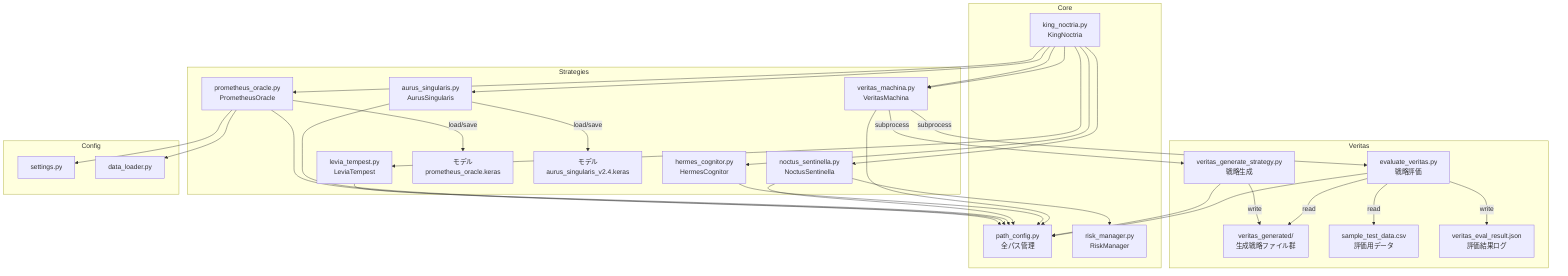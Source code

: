 flowchart TD
    %% === Coreクラスタ ===
    subgraph Core
        KN[king_noctria.py<br>KingNoctria]
        PC[path_config.py<br>全パス管理]
        RM[risk_manager.py<br>RiskManager]
    end

    %% === Strategies・AIクラスタ ===
    subgraph Strategies
        PO[prometheus_oracle.py<br>PrometheusOracle]
        AS[aurus_singularis.py<br>AurusSingularis]
        LT[levia_tempest.py<br>LeviaTempest]
        NS[noctus_sentinella.py<br>NoctusSentinella]
        HC[hermes_cognitor.py<br>HermesCognitor]
        VM[veritas_machina.py<br>VeritasMachina]
        PM[モデル<br>prometheus_oracle.keras]
        AM[モデル<br>aurus_singularis_v2.4.keras]
    end

    %% === Veritas戦略生成/評価クラスタ ===
    subgraph Veritas
        VG[veritas_generate_strategy.py<br>戦略生成]
        VGD[veritas_generated/<br>生成戦略ファイル群]
        VE[evaluate_veritas.py<br>戦略評価]
        TD[sample_test_data.csv<br>評価用データ]
        VL[veritas_eval_result.json<br>評価結果ログ]
    end

    %% === Config（その他基盤） ===
    subgraph Config
        ST[settings.py]
        DL[data_loader.py]
    end

    %% === 依存・呼び出し関係 ===
    KN --> PO
    KN --> AS
    KN --> LT
    KN --> NS
    KN --> HC
    KN --> VM

    PO --> PC
    PO --> ST
    PO --> DL
    PO -- "load/save" --> PM
    AS --> PC
    AS -- "load/save" --> AM
    LT --> PC
    NS --> PC
    NS --> RM
    HC --> PC
    VM --> PC

    %% Veritasライン
    VM -- "subprocess" --> VG
    VG --> PC
    VG -- "write" --> VGD

    VM -- "subprocess" --> VE
    VE --> PC
    VE -- "read" --> VGD
    VE -- "read" --> TD
    VE -- "write" --> VL

    %% Veritas生成/評価も王AIから呼び出し可
    KN --> VM
